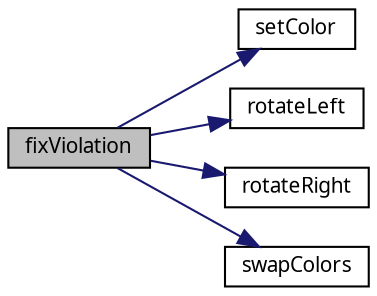 digraph "fixViolation"
{
  edge [fontname="Verdana",fontsize="10",labelfontname="Verdana",labelfontsize="10"];
  node [fontname="Verdana",fontsize="10",shape=record];
  rankdir="LR";
  Node1 [label="fixViolation",height=0.2,width=0.4,color="black", fillcolor="grey75", style="filled", fontcolor="black"];
  Node1 -> Node2 [color="midnightblue",fontsize="10",style="solid",fontname="Verdana"];
  Node2 [label="setColor",height=0.2,width=0.4,color="black", fillcolor="white", style="filled",URL="$node_8h.html#af858813025ee8f0bc0212e8b911ed6b8",tooltip="Sets the color of a node. "];
  Node1 -> Node3 [color="midnightblue",fontsize="10",style="solid",fontname="Verdana"];
  Node3 [label="rotateLeft",height=0.2,width=0.4,color="black", fillcolor="white", style="filled",URL="$rbtree_8h.html#a9cfb84db458308313c0af58f6604eb70",tooltip="Rotates the tree left in the node position. "];
  Node1 -> Node4 [color="midnightblue",fontsize="10",style="solid",fontname="Verdana"];
  Node4 [label="rotateRight",height=0.2,width=0.4,color="black", fillcolor="white", style="filled",URL="$rbtree_8h.html#ab86ad84d2aac4d869329b8fd9e6367ba",tooltip="Rotates the tree right in the node position. "];
  Node1 -> Node5 [color="midnightblue",fontsize="10",style="solid",fontname="Verdana"];
  Node5 [label="swapColors",height=0.2,width=0.4,color="black", fillcolor="white", style="filled",URL="$node_8h.html#ad88fdf393bf0541f08762f341aaa1eff",tooltip="Changes the color of nodes, so that node1 has the color of node2 and node2 has the color of node1..."];
}
